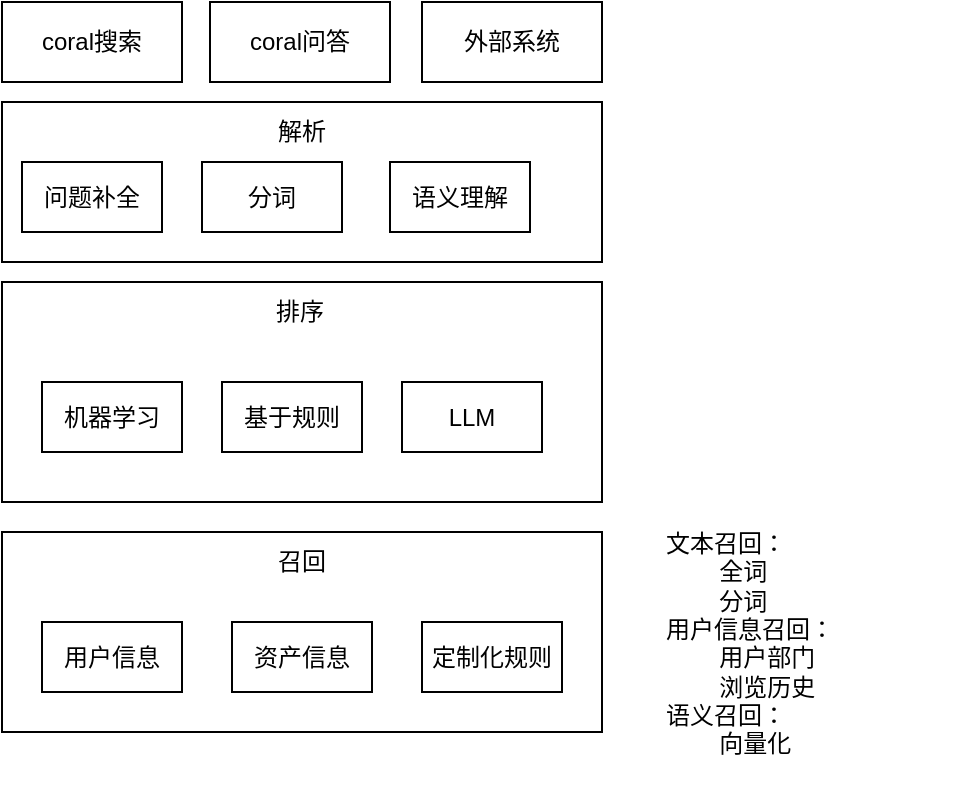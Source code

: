 <mxfile version="24.7.10">
  <diagram name="第 1 页" id="eamMsdwtu4UeMZCZsxqP">
    <mxGraphModel dx="1434" dy="677" grid="1" gridSize="10" guides="1" tooltips="1" connect="1" arrows="1" fold="1" page="1" pageScale="1" pageWidth="827" pageHeight="1169" math="0" shadow="0">
      <root>
        <mxCell id="0" />
        <mxCell id="1" parent="0" />
        <mxCell id="LnjIlbvOi23F2FC-CPrr-1" value="" style="rounded=0;whiteSpace=wrap;html=1;" vertex="1" parent="1">
          <mxGeometry x="220" y="485" width="300" height="100" as="geometry" />
        </mxCell>
        <mxCell id="LnjIlbvOi23F2FC-CPrr-2" value="" style="rounded=0;whiteSpace=wrap;html=1;" vertex="1" parent="1">
          <mxGeometry x="220" y="360" width="300" height="110" as="geometry" />
        </mxCell>
        <mxCell id="LnjIlbvOi23F2FC-CPrr-3" value="coral搜索" style="rounded=0;whiteSpace=wrap;html=1;" vertex="1" parent="1">
          <mxGeometry x="220" y="220" width="90" height="40" as="geometry" />
        </mxCell>
        <mxCell id="LnjIlbvOi23F2FC-CPrr-6" value="coral问答" style="rounded=0;whiteSpace=wrap;html=1;" vertex="1" parent="1">
          <mxGeometry x="324" y="220" width="90" height="40" as="geometry" />
        </mxCell>
        <mxCell id="LnjIlbvOi23F2FC-CPrr-7" value="外部系统" style="rounded=0;whiteSpace=wrap;html=1;" vertex="1" parent="1">
          <mxGeometry x="430" y="220" width="90" height="40" as="geometry" />
        </mxCell>
        <mxCell id="LnjIlbvOi23F2FC-CPrr-8" value="召回" style="text;html=1;align=center;verticalAlign=middle;whiteSpace=wrap;rounded=0;" vertex="1" parent="1">
          <mxGeometry x="340" y="485" width="60" height="30" as="geometry" />
        </mxCell>
        <mxCell id="LnjIlbvOi23F2FC-CPrr-9" value="排序" style="text;html=1;align=center;verticalAlign=middle;whiteSpace=wrap;rounded=0;" vertex="1" parent="1">
          <mxGeometry x="339" y="360" width="60" height="30" as="geometry" />
        </mxCell>
        <mxCell id="LnjIlbvOi23F2FC-CPrr-10" value="" style="rounded=0;whiteSpace=wrap;html=1;" vertex="1" parent="1">
          <mxGeometry x="220" y="270" width="300" height="80" as="geometry" />
        </mxCell>
        <mxCell id="LnjIlbvOi23F2FC-CPrr-11" value="解析" style="text;html=1;align=center;verticalAlign=middle;whiteSpace=wrap;rounded=0;" vertex="1" parent="1">
          <mxGeometry x="340" y="270" width="60" height="30" as="geometry" />
        </mxCell>
        <mxCell id="LnjIlbvOi23F2FC-CPrr-12" value="用户信息" style="rounded=0;whiteSpace=wrap;html=1;" vertex="1" parent="1">
          <mxGeometry x="240" y="530" width="70" height="35" as="geometry" />
        </mxCell>
        <mxCell id="LnjIlbvOi23F2FC-CPrr-13" value="资产信息" style="rounded=0;whiteSpace=wrap;html=1;" vertex="1" parent="1">
          <mxGeometry x="335" y="530" width="70" height="35" as="geometry" />
        </mxCell>
        <mxCell id="LnjIlbvOi23F2FC-CPrr-14" value="定制化规则" style="rounded=0;whiteSpace=wrap;html=1;" vertex="1" parent="1">
          <mxGeometry x="430" y="530" width="70" height="35" as="geometry" />
        </mxCell>
        <mxCell id="LnjIlbvOi23F2FC-CPrr-15" value="机器学习" style="rounded=0;whiteSpace=wrap;html=1;" vertex="1" parent="1">
          <mxGeometry x="240" y="410" width="70" height="35" as="geometry" />
        </mxCell>
        <mxCell id="LnjIlbvOi23F2FC-CPrr-16" value="基于规则" style="rounded=0;whiteSpace=wrap;html=1;" vertex="1" parent="1">
          <mxGeometry x="330" y="410" width="70" height="35" as="geometry" />
        </mxCell>
        <mxCell id="LnjIlbvOi23F2FC-CPrr-18" value="&lt;div&gt;文本召回：&lt;/div&gt;&lt;div&gt;&lt;span style=&quot;white-space: pre;&quot;&gt;&#x9;&lt;/span&gt;全词&lt;/div&gt;&lt;div&gt;&lt;span style=&quot;white-space: pre;&quot;&gt;&#x9;&lt;/span&gt;分词&lt;br&gt;&lt;/div&gt;&lt;div&gt;用户信息召回：&lt;/div&gt;&lt;span style=&quot;white-space: pre;&quot;&gt;&#x9;&lt;/span&gt;用户部门&lt;div&gt;&lt;span style=&quot;white-space: pre;&quot;&gt;&#x9;&lt;/span&gt;浏览历史&lt;/div&gt;&lt;div&gt;语义召回：&lt;/div&gt;&lt;div&gt;&lt;span style=&quot;white-space: pre;&quot;&gt;&#x9;&lt;/span&gt;向量化&lt;br&gt;&lt;/div&gt;&lt;div&gt;&lt;br&gt;&lt;/div&gt;" style="text;html=1;align=left;verticalAlign=middle;whiteSpace=wrap;rounded=0;" vertex="1" parent="1">
          <mxGeometry x="550" y="480" width="150" height="135" as="geometry" />
        </mxCell>
        <mxCell id="LnjIlbvOi23F2FC-CPrr-19" value="LLM" style="rounded=0;whiteSpace=wrap;html=1;" vertex="1" parent="1">
          <mxGeometry x="420" y="410" width="70" height="35" as="geometry" />
        </mxCell>
        <mxCell id="LnjIlbvOi23F2FC-CPrr-20" value="问题补全" style="rounded=0;whiteSpace=wrap;html=1;" vertex="1" parent="1">
          <mxGeometry x="230" y="300" width="70" height="35" as="geometry" />
        </mxCell>
        <mxCell id="LnjIlbvOi23F2FC-CPrr-21" value="分词" style="rounded=0;whiteSpace=wrap;html=1;" vertex="1" parent="1">
          <mxGeometry x="320" y="300" width="70" height="35" as="geometry" />
        </mxCell>
        <mxCell id="LnjIlbvOi23F2FC-CPrr-22" value="语义理解" style="rounded=0;whiteSpace=wrap;html=1;" vertex="1" parent="1">
          <mxGeometry x="414" y="300" width="70" height="35" as="geometry" />
        </mxCell>
      </root>
    </mxGraphModel>
  </diagram>
</mxfile>

